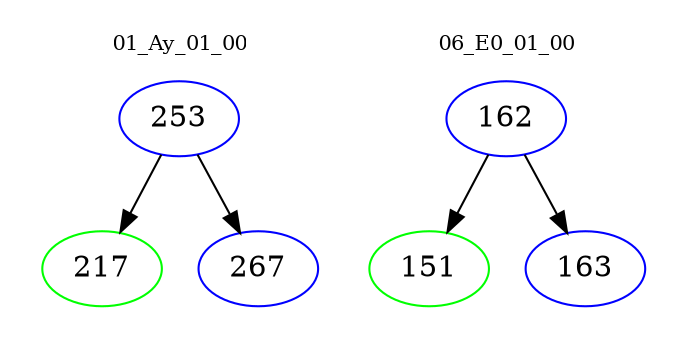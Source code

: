 digraph{
subgraph cluster_0 {
color = white
label = "01_Ay_01_00";
fontsize=10;
T0_253 [label="253", color="blue"]
T0_253 -> T0_217 [color="black"]
T0_217 [label="217", color="green"]
T0_253 -> T0_267 [color="black"]
T0_267 [label="267", color="blue"]
}
subgraph cluster_1 {
color = white
label = "06_E0_01_00";
fontsize=10;
T1_162 [label="162", color="blue"]
T1_162 -> T1_151 [color="black"]
T1_151 [label="151", color="green"]
T1_162 -> T1_163 [color="black"]
T1_163 [label="163", color="blue"]
}
}
